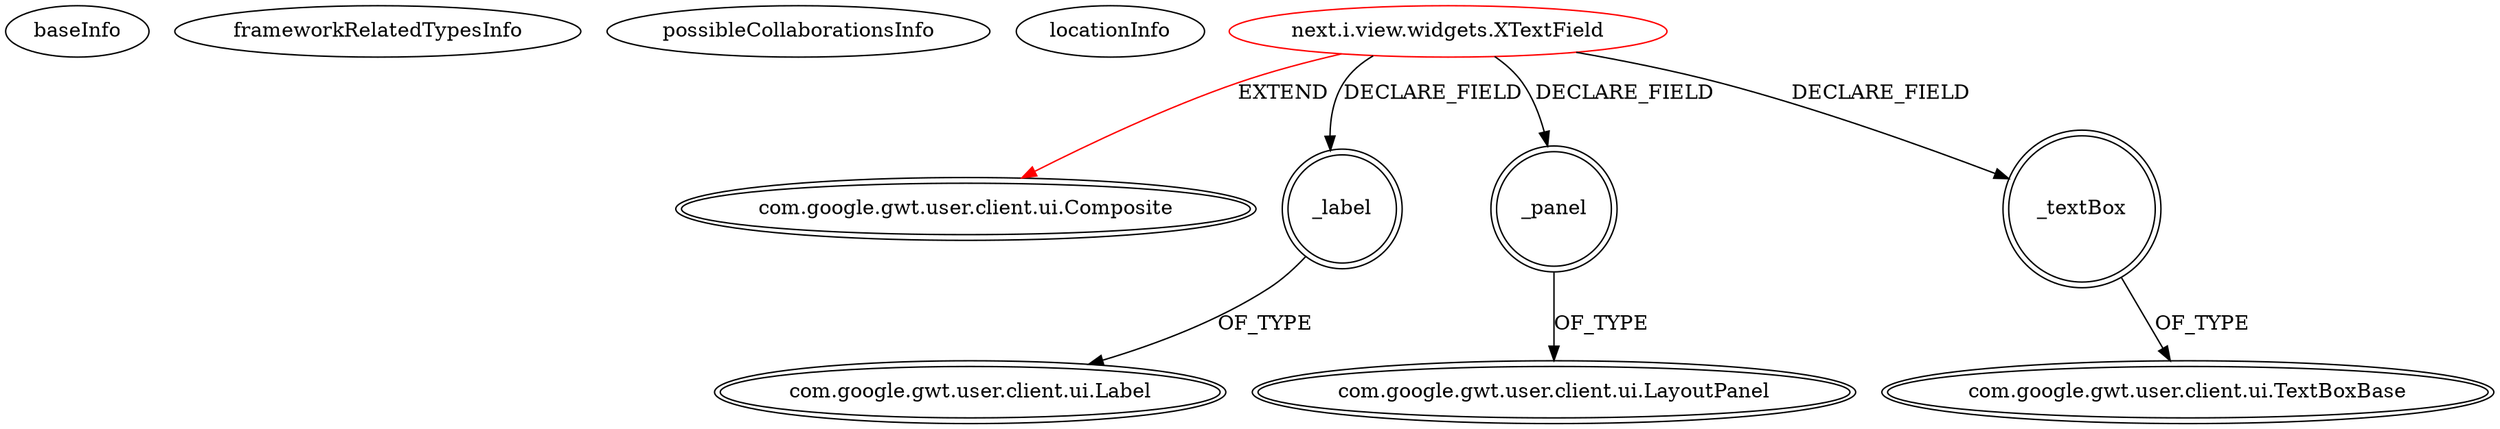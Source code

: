 digraph {
baseInfo[graphId=4227,category="extension_graph",isAnonymous=false,possibleRelation=false]
frameworkRelatedTypesInfo[0="com.google.gwt.user.client.ui.Composite"]
possibleCollaborationsInfo[]
locationInfo[projectName="nextinterfaces-next",filePath="/nextinterfaces-next/next-master/src/next/i/view/widgets/XTextField.java",contextSignature="XTextField",graphId="4227"]
0[label="next.i.view.widgets.XTextField",vertexType="ROOT_CLIENT_CLASS_DECLARATION",isFrameworkType=false,color=red]
1[label="com.google.gwt.user.client.ui.Composite",vertexType="FRAMEWORK_CLASS_TYPE",isFrameworkType=true,peripheries=2]
2[label="_label",vertexType="FIELD_DECLARATION",isFrameworkType=true,peripheries=2,shape=circle]
3[label="com.google.gwt.user.client.ui.Label",vertexType="FRAMEWORK_CLASS_TYPE",isFrameworkType=true,peripheries=2]
4[label="_panel",vertexType="FIELD_DECLARATION",isFrameworkType=true,peripheries=2,shape=circle]
5[label="com.google.gwt.user.client.ui.LayoutPanel",vertexType="FRAMEWORK_CLASS_TYPE",isFrameworkType=true,peripheries=2]
6[label="_textBox",vertexType="FIELD_DECLARATION",isFrameworkType=true,peripheries=2,shape=circle]
7[label="com.google.gwt.user.client.ui.TextBoxBase",vertexType="FRAMEWORK_CLASS_TYPE",isFrameworkType=true,peripheries=2]
0->1[label="EXTEND",color=red]
0->2[label="DECLARE_FIELD"]
2->3[label="OF_TYPE"]
0->4[label="DECLARE_FIELD"]
4->5[label="OF_TYPE"]
0->6[label="DECLARE_FIELD"]
6->7[label="OF_TYPE"]
}
